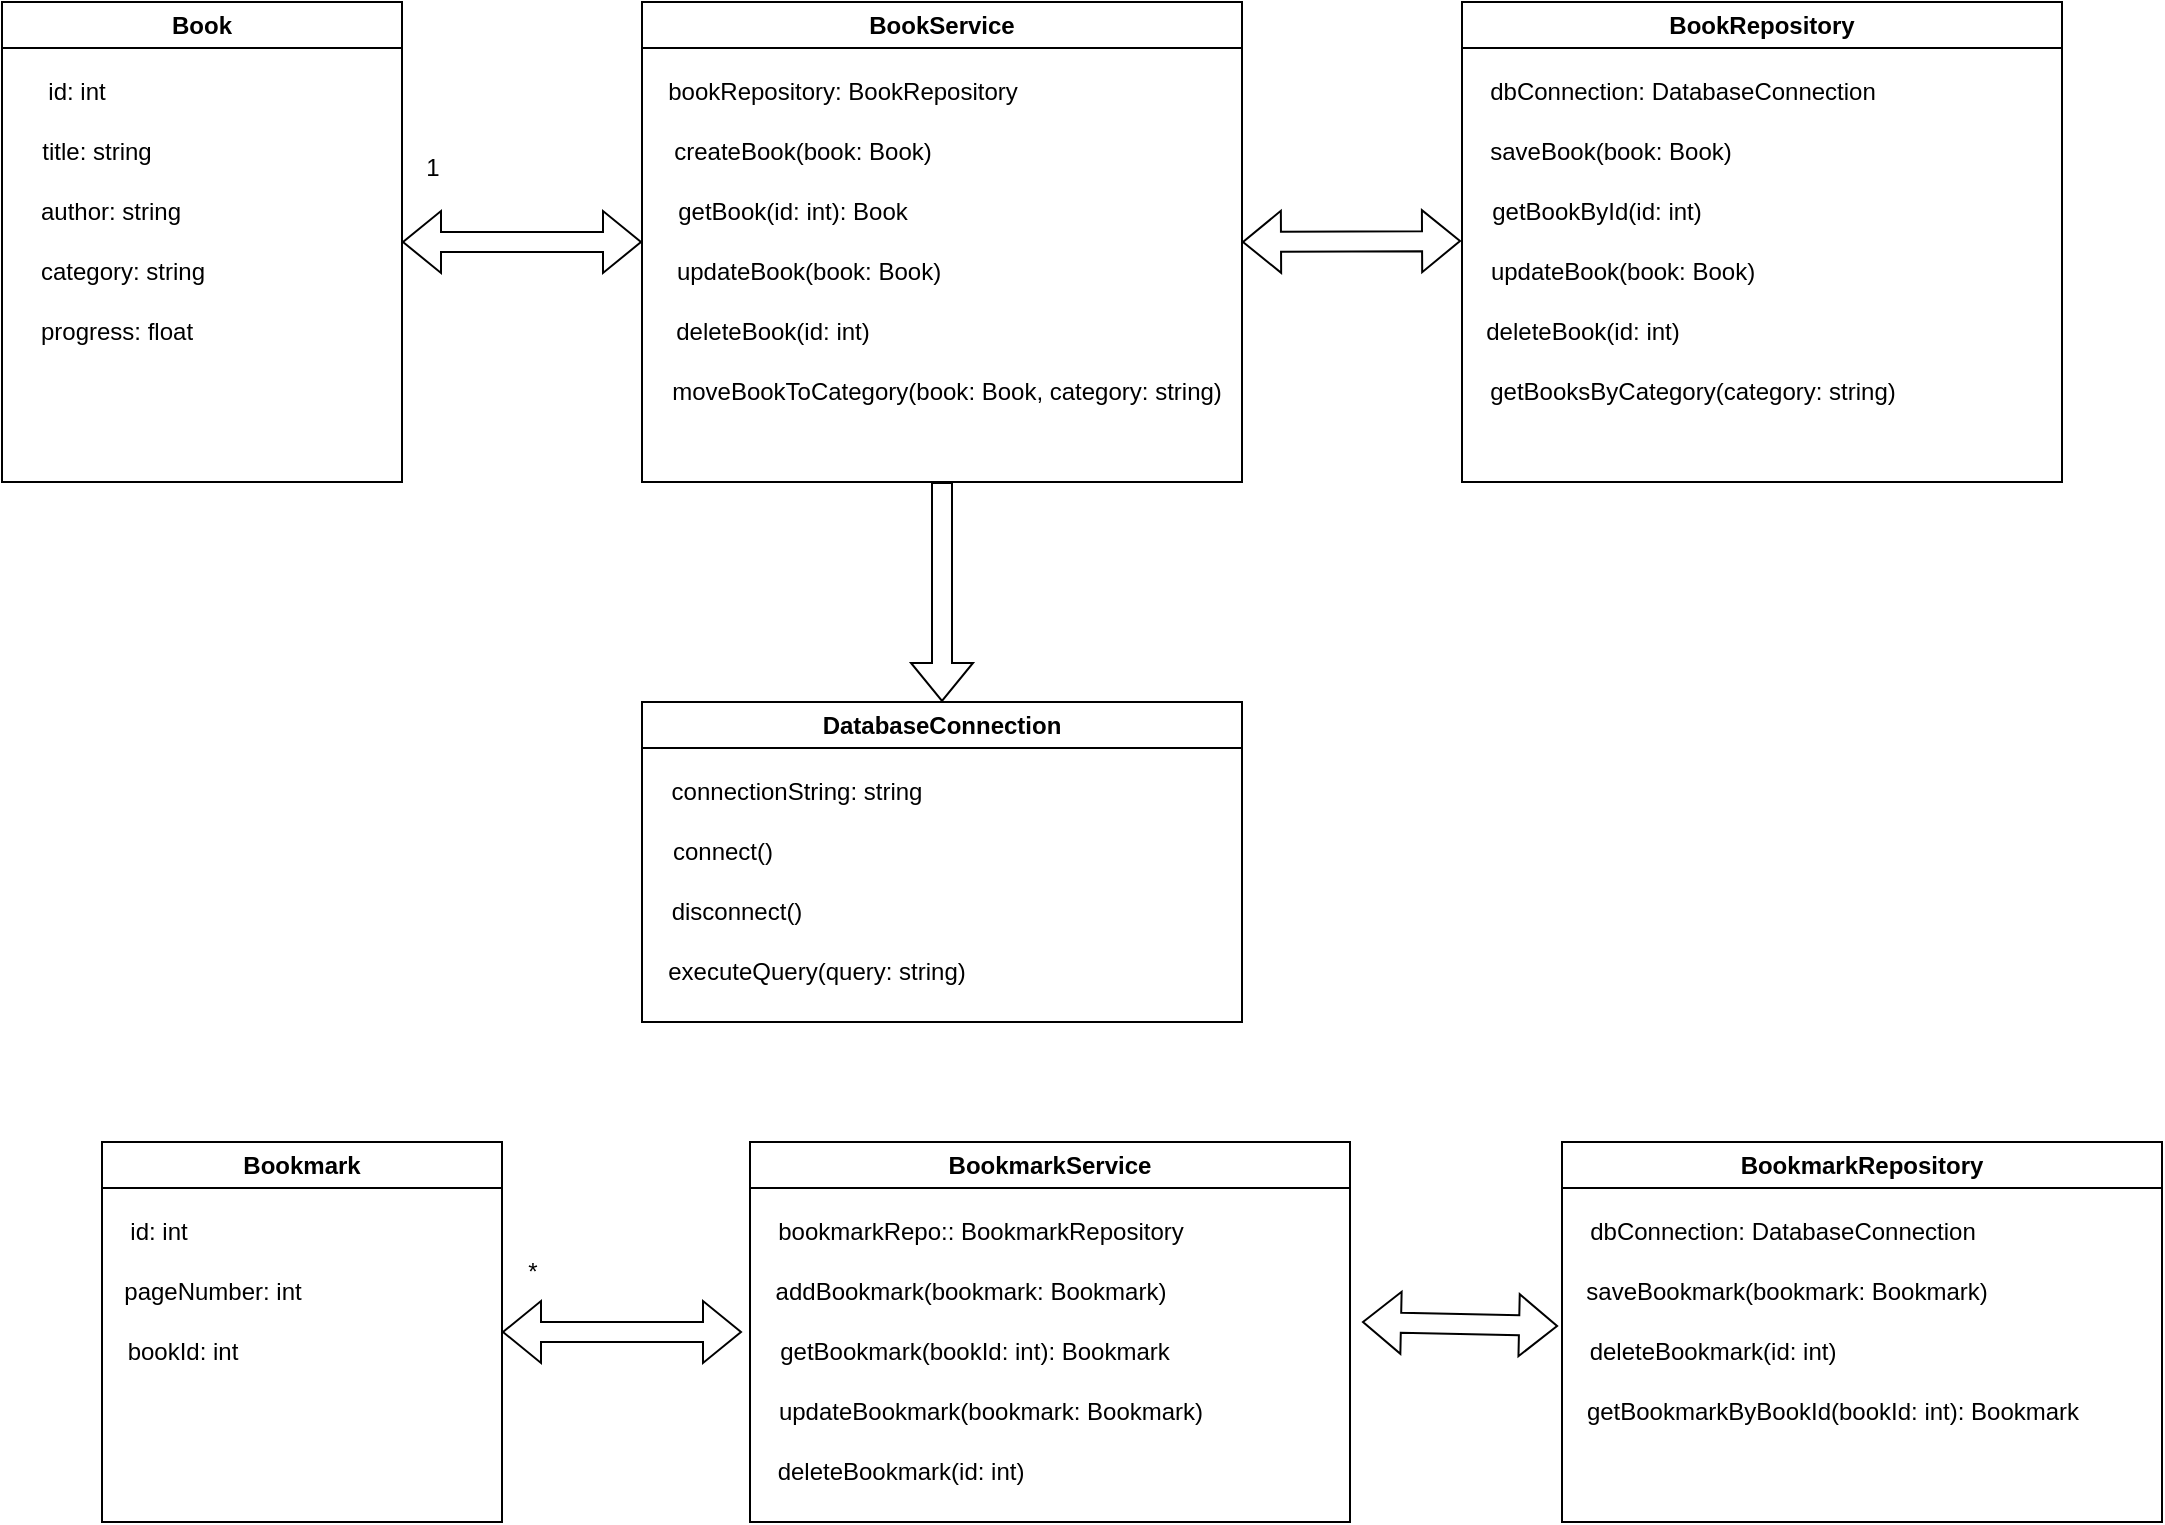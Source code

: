 <mxfile version="24.9.1">
  <diagram name="Страница — 1" id="e5EBfBnEORe2kTyD1cTb">
    <mxGraphModel dx="1426" dy="783" grid="1" gridSize="10" guides="1" tooltips="1" connect="1" arrows="1" fold="1" page="1" pageScale="1" pageWidth="827" pageHeight="1169" math="0" shadow="0">
      <root>
        <mxCell id="0" />
        <mxCell id="1" parent="0" />
        <mxCell id="lNrDT_ejRNbuinoRR7VB-5" value="Book         " style="swimlane;whiteSpace=wrap;html=1;" vertex="1" parent="1">
          <mxGeometry x="40" y="40" width="200" height="240" as="geometry" />
        </mxCell>
        <mxCell id="lNrDT_ejRNbuinoRR7VB-6" value="id: int" style="text;html=1;align=center;verticalAlign=middle;resizable=0;points=[];autosize=1;strokeColor=none;fillColor=none;" vertex="1" parent="lNrDT_ejRNbuinoRR7VB-5">
          <mxGeometry x="12" y="30" width="50" height="30" as="geometry" />
        </mxCell>
        <mxCell id="lNrDT_ejRNbuinoRR7VB-7" value="title: string" style="text;html=1;align=center;verticalAlign=middle;resizable=0;points=[];autosize=1;strokeColor=none;fillColor=none;" vertex="1" parent="lNrDT_ejRNbuinoRR7VB-5">
          <mxGeometry x="7" y="60" width="80" height="30" as="geometry" />
        </mxCell>
        <mxCell id="lNrDT_ejRNbuinoRR7VB-8" value="author: string" style="text;html=1;align=center;verticalAlign=middle;resizable=0;points=[];autosize=1;strokeColor=none;fillColor=none;" vertex="1" parent="lNrDT_ejRNbuinoRR7VB-5">
          <mxGeometry x="9" y="90" width="90" height="30" as="geometry" />
        </mxCell>
        <mxCell id="lNrDT_ejRNbuinoRR7VB-9" value="category: string" style="text;html=1;align=center;verticalAlign=middle;resizable=0;points=[];autosize=1;strokeColor=none;fillColor=none;" vertex="1" parent="lNrDT_ejRNbuinoRR7VB-5">
          <mxGeometry x="5" y="120" width="110" height="30" as="geometry" />
        </mxCell>
        <mxCell id="lNrDT_ejRNbuinoRR7VB-11" value="progress: float" style="text;html=1;align=center;verticalAlign=middle;resizable=0;points=[];autosize=1;strokeColor=none;fillColor=none;" vertex="1" parent="lNrDT_ejRNbuinoRR7VB-5">
          <mxGeometry x="7" y="150" width="100" height="30" as="geometry" />
        </mxCell>
        <mxCell id="lNrDT_ejRNbuinoRR7VB-12" value="BookService" style="swimlane;whiteSpace=wrap;html=1;" vertex="1" parent="1">
          <mxGeometry x="360" y="40" width="300" height="240" as="geometry" />
        </mxCell>
        <mxCell id="lNrDT_ejRNbuinoRR7VB-13" value="bookRepository: BookRepository" style="text;html=1;align=center;verticalAlign=middle;resizable=0;points=[];autosize=1;strokeColor=none;fillColor=none;" vertex="1" parent="lNrDT_ejRNbuinoRR7VB-12">
          <mxGeometry y="30" width="200" height="30" as="geometry" />
        </mxCell>
        <mxCell id="lNrDT_ejRNbuinoRR7VB-14" value="&lt;span class=&quot;hljs-title function_ invoke__&quot;&gt;createBook&lt;/span&gt;(&lt;span class=&quot;hljs-attr&quot;&gt;book&lt;/span&gt;: Book)" style="text;html=1;align=center;verticalAlign=middle;resizable=0;points=[];autosize=1;strokeColor=none;fillColor=none;" vertex="1" parent="lNrDT_ejRNbuinoRR7VB-12">
          <mxGeometry x="5" y="60" width="150" height="30" as="geometry" />
        </mxCell>
        <mxCell id="lNrDT_ejRNbuinoRR7VB-15" value="&lt;span class=&quot;hljs-title function_ invoke__&quot;&gt;getBook&lt;/span&gt;(&lt;span class=&quot;hljs-attr&quot;&gt;id&lt;/span&gt;: &lt;span class=&quot;hljs-keyword&quot;&gt;int&lt;/span&gt;): Book" style="text;html=1;align=center;verticalAlign=middle;resizable=0;points=[];autosize=1;strokeColor=none;fillColor=none;" vertex="1" parent="lNrDT_ejRNbuinoRR7VB-12">
          <mxGeometry x="5" y="90" width="140" height="30" as="geometry" />
        </mxCell>
        <mxCell id="lNrDT_ejRNbuinoRR7VB-16" value="&lt;span class=&quot;hljs-title function_ invoke__&quot;&gt;updateBook&lt;/span&gt;(&lt;span class=&quot;hljs-attr&quot;&gt;book&lt;/span&gt;: Book)" style="text;html=1;align=center;verticalAlign=middle;resizable=0;points=[];autosize=1;strokeColor=none;fillColor=none;" vertex="1" parent="lNrDT_ejRNbuinoRR7VB-12">
          <mxGeometry x="3" y="120" width="160" height="30" as="geometry" />
        </mxCell>
        <mxCell id="lNrDT_ejRNbuinoRR7VB-17" value="&lt;span class=&quot;hljs-title function_ invoke__&quot;&gt;deleteBook&lt;/span&gt;(&lt;span class=&quot;hljs-attr&quot;&gt;id&lt;/span&gt;: &lt;span class=&quot;hljs-keyword&quot;&gt;int&lt;/span&gt;)" style="text;html=1;align=center;verticalAlign=middle;resizable=0;points=[];autosize=1;strokeColor=none;fillColor=none;" vertex="1" parent="lNrDT_ejRNbuinoRR7VB-12">
          <mxGeometry x="5" y="150" width="120" height="30" as="geometry" />
        </mxCell>
        <mxCell id="lNrDT_ejRNbuinoRR7VB-18" value="&lt;span class=&quot;hljs-title function_ invoke__&quot;&gt;moveBookToCategory&lt;/span&gt;(&lt;span class=&quot;hljs-attr&quot;&gt;book&lt;/span&gt;: Book, &lt;span class=&quot;hljs-attr&quot;&gt;category&lt;/span&gt;: &lt;span class=&quot;hljs-keyword&quot;&gt;string&lt;/span&gt;)" style="text;html=1;align=center;verticalAlign=middle;resizable=0;points=[];autosize=1;strokeColor=none;fillColor=none;" vertex="1" parent="lNrDT_ejRNbuinoRR7VB-12">
          <mxGeometry x="2" y="180" width="300" height="30" as="geometry" />
        </mxCell>
        <mxCell id="lNrDT_ejRNbuinoRR7VB-19" value="BookRepository   " style="swimlane;whiteSpace=wrap;html=1;" vertex="1" parent="1">
          <mxGeometry x="770" y="40" width="300" height="240" as="geometry" />
        </mxCell>
        <mxCell id="lNrDT_ejRNbuinoRR7VB-20" value="dbConnection:&amp;nbsp;DatabaseConnection" style="text;html=1;align=center;verticalAlign=middle;resizable=0;points=[];autosize=1;strokeColor=none;fillColor=none;" vertex="1" parent="lNrDT_ejRNbuinoRR7VB-19">
          <mxGeometry y="30" width="220" height="30" as="geometry" />
        </mxCell>
        <mxCell id="lNrDT_ejRNbuinoRR7VB-21" value="&lt;span class=&quot;hljs-title function_ invoke__&quot;&gt;saveBook&lt;/span&gt;(&lt;span class=&quot;hljs-attr&quot;&gt;book&lt;/span&gt;: Book)" style="text;html=1;align=center;verticalAlign=middle;resizable=0;points=[];autosize=1;strokeColor=none;fillColor=none;" vertex="1" parent="lNrDT_ejRNbuinoRR7VB-19">
          <mxGeometry x="4" y="60" width="140" height="30" as="geometry" />
        </mxCell>
        <mxCell id="lNrDT_ejRNbuinoRR7VB-22" value="&lt;span class=&quot;hljs-title function_ invoke__&quot;&gt;getBookById&lt;/span&gt;(&lt;span class=&quot;hljs-attr&quot;&gt;id&lt;/span&gt;: &lt;span class=&quot;hljs-keyword&quot;&gt;int&lt;/span&gt;)" style="text;html=1;align=center;verticalAlign=middle;resizable=0;points=[];autosize=1;strokeColor=none;fillColor=none;" vertex="1" parent="lNrDT_ejRNbuinoRR7VB-19">
          <mxGeometry x="2" y="90" width="130" height="30" as="geometry" />
        </mxCell>
        <mxCell id="lNrDT_ejRNbuinoRR7VB-23" value="&lt;span class=&quot;hljs-title function_ invoke__&quot;&gt;updateBook&lt;/span&gt;(&lt;span class=&quot;hljs-attr&quot;&gt;book&lt;/span&gt;: Book)" style="text;html=1;align=center;verticalAlign=middle;resizable=0;points=[];autosize=1;strokeColor=none;fillColor=none;" vertex="1" parent="lNrDT_ejRNbuinoRR7VB-19">
          <mxGeometry y="120" width="160" height="30" as="geometry" />
        </mxCell>
        <mxCell id="lNrDT_ejRNbuinoRR7VB-24" value="&lt;span class=&quot;hljs-title function_ invoke__&quot;&gt;deleteBook&lt;/span&gt;(&lt;span class=&quot;hljs-attr&quot;&gt;id&lt;/span&gt;: &lt;span class=&quot;hljs-keyword&quot;&gt;int&lt;/span&gt;)" style="text;html=1;align=center;verticalAlign=middle;resizable=0;points=[];autosize=1;strokeColor=none;fillColor=none;" vertex="1" parent="lNrDT_ejRNbuinoRR7VB-19">
          <mxGeometry y="150" width="120" height="30" as="geometry" />
        </mxCell>
        <mxCell id="lNrDT_ejRNbuinoRR7VB-25" value="&lt;span class=&quot;hljs-title function_ invoke__&quot;&gt;getBooksByCategory&lt;/span&gt;(&lt;span class=&quot;hljs-attr&quot;&gt;category&lt;/span&gt;: &lt;span class=&quot;hljs-keyword&quot;&gt;string&lt;/span&gt;)" style="text;html=1;align=center;verticalAlign=middle;resizable=0;points=[];autosize=1;strokeColor=none;fillColor=none;" vertex="1" parent="lNrDT_ejRNbuinoRR7VB-19">
          <mxGeometry y="180" width="230" height="30" as="geometry" />
        </mxCell>
        <mxCell id="lNrDT_ejRNbuinoRR7VB-26" value="DatabaseConnection     " style="swimlane;whiteSpace=wrap;html=1;" vertex="1" parent="1">
          <mxGeometry x="360" y="390" width="300" height="160" as="geometry" />
        </mxCell>
        <mxCell id="lNrDT_ejRNbuinoRR7VB-27" value="connectionString: &lt;span class=&quot;hljs-keyword&quot;&gt;string&lt;/span&gt;" style="text;html=1;align=center;verticalAlign=middle;resizable=0;points=[];autosize=1;strokeColor=none;fillColor=none;" vertex="1" parent="lNrDT_ejRNbuinoRR7VB-26">
          <mxGeometry x="2" y="30" width="150" height="30" as="geometry" />
        </mxCell>
        <mxCell id="lNrDT_ejRNbuinoRR7VB-28" value="&lt;span class=&quot;hljs-title function_ invoke__&quot;&gt;connect&lt;/span&gt;()" style="text;html=1;align=center;verticalAlign=middle;resizable=0;points=[];autosize=1;strokeColor=none;fillColor=none;" vertex="1" parent="lNrDT_ejRNbuinoRR7VB-26">
          <mxGeometry x="5" y="60" width="70" height="30" as="geometry" />
        </mxCell>
        <mxCell id="lNrDT_ejRNbuinoRR7VB-29" value="&lt;span class=&quot;hljs-title function_ invoke__&quot;&gt;disconnect&lt;/span&gt;()" style="text;html=1;align=center;verticalAlign=middle;resizable=0;points=[];autosize=1;strokeColor=none;fillColor=none;" vertex="1" parent="lNrDT_ejRNbuinoRR7VB-26">
          <mxGeometry x="2" y="90" width="90" height="30" as="geometry" />
        </mxCell>
        <mxCell id="lNrDT_ejRNbuinoRR7VB-30" value="&lt;span class=&quot;hljs-title function_ invoke__&quot;&gt;executeQuery&lt;/span&gt;(&lt;span class=&quot;hljs-attr&quot;&gt;query&lt;/span&gt;: &lt;span class=&quot;hljs-keyword&quot;&gt;string&lt;/span&gt;)" style="text;html=1;align=center;verticalAlign=middle;resizable=0;points=[];autosize=1;strokeColor=none;fillColor=none;" vertex="1" parent="lNrDT_ejRNbuinoRR7VB-26">
          <mxGeometry x="2" y="120" width="170" height="30" as="geometry" />
        </mxCell>
        <mxCell id="lNrDT_ejRNbuinoRR7VB-33" value="" style="shape=flexArrow;endArrow=classic;startArrow=classic;html=1;rounded=0;exitX=1;exitY=0.5;exitDx=0;exitDy=0;entryX=0;entryY=0.5;entryDx=0;entryDy=0;" edge="1" parent="1" source="lNrDT_ejRNbuinoRR7VB-5" target="lNrDT_ejRNbuinoRR7VB-12">
          <mxGeometry width="100" height="100" relative="1" as="geometry">
            <mxPoint x="570" y="390" as="sourcePoint" />
            <mxPoint x="670" y="290" as="targetPoint" />
          </mxGeometry>
        </mxCell>
        <mxCell id="lNrDT_ejRNbuinoRR7VB-34" value="" style="shape=flexArrow;endArrow=classic;startArrow=classic;html=1;rounded=0;exitX=1;exitY=0.5;exitDx=0;exitDy=0;entryX=-0.003;entryY=-0.017;entryDx=0;entryDy=0;entryPerimeter=0;" edge="1" parent="1" source="lNrDT_ejRNbuinoRR7VB-12" target="lNrDT_ejRNbuinoRR7VB-23">
          <mxGeometry width="100" height="100" relative="1" as="geometry">
            <mxPoint x="680" y="170" as="sourcePoint" />
            <mxPoint x="760" y="160" as="targetPoint" />
          </mxGeometry>
        </mxCell>
        <mxCell id="lNrDT_ejRNbuinoRR7VB-35" value="" style="shape=flexArrow;endArrow=classic;html=1;rounded=0;entryX=0.5;entryY=0;entryDx=0;entryDy=0;exitX=0.5;exitY=1;exitDx=0;exitDy=0;" edge="1" parent="1" source="lNrDT_ejRNbuinoRR7VB-12" target="lNrDT_ejRNbuinoRR7VB-26">
          <mxGeometry width="50" height="50" relative="1" as="geometry">
            <mxPoint x="590" y="360" as="sourcePoint" />
            <mxPoint x="640" y="310" as="targetPoint" />
          </mxGeometry>
        </mxCell>
        <mxCell id="lNrDT_ejRNbuinoRR7VB-36" value="Bookmark" style="swimlane;whiteSpace=wrap;html=1;" vertex="1" parent="1">
          <mxGeometry x="90" y="610" width="200" height="190" as="geometry" />
        </mxCell>
        <mxCell id="lNrDT_ejRNbuinoRR7VB-37" value="id: int" style="text;html=1;align=center;verticalAlign=middle;resizable=0;points=[];autosize=1;strokeColor=none;fillColor=none;" vertex="1" parent="lNrDT_ejRNbuinoRR7VB-36">
          <mxGeometry x="3" y="30" width="50" height="30" as="geometry" />
        </mxCell>
        <mxCell id="lNrDT_ejRNbuinoRR7VB-38" value="pageNumber: int" style="text;html=1;align=center;verticalAlign=middle;resizable=0;points=[];autosize=1;strokeColor=none;fillColor=none;" vertex="1" parent="lNrDT_ejRNbuinoRR7VB-36">
          <mxGeometry y="60" width="110" height="30" as="geometry" />
        </mxCell>
        <mxCell id="lNrDT_ejRNbuinoRR7VB-39" value="bookId: int" style="text;html=1;align=center;verticalAlign=middle;resizable=0;points=[];autosize=1;strokeColor=none;fillColor=none;" vertex="1" parent="lNrDT_ejRNbuinoRR7VB-36">
          <mxGeometry y="90" width="80" height="30" as="geometry" />
        </mxCell>
        <mxCell id="lNrDT_ejRNbuinoRR7VB-41" value="Bookmark&lt;span style=&quot;background-color: initial;&quot;&gt;Repository&lt;/span&gt;" style="swimlane;whiteSpace=wrap;html=1;" vertex="1" parent="1">
          <mxGeometry x="820" y="610" width="300" height="190" as="geometry" />
        </mxCell>
        <mxCell id="lNrDT_ejRNbuinoRR7VB-42" value="dbConnection:&amp;nbsp;DatabaseConnection" style="text;html=1;align=center;verticalAlign=middle;resizable=0;points=[];autosize=1;strokeColor=none;fillColor=none;" vertex="1" parent="lNrDT_ejRNbuinoRR7VB-41">
          <mxGeometry y="30" width="220" height="30" as="geometry" />
        </mxCell>
        <mxCell id="lNrDT_ejRNbuinoRR7VB-43" value="saveBookmark(bookmark: Bookmark)" style="text;html=1;align=center;verticalAlign=middle;resizable=0;points=[];autosize=1;strokeColor=none;fillColor=none;" vertex="1" parent="lNrDT_ejRNbuinoRR7VB-41">
          <mxGeometry x="2" y="60" width="220" height="30" as="geometry" />
        </mxCell>
        <mxCell id="lNrDT_ejRNbuinoRR7VB-44" value="getBookmarkByBookId(bookId: int): Bookmark" style="text;html=1;align=center;verticalAlign=middle;resizable=0;points=[];autosize=1;strokeColor=none;fillColor=none;" vertex="1" parent="lNrDT_ejRNbuinoRR7VB-41">
          <mxGeometry y="120" width="270" height="30" as="geometry" />
        </mxCell>
        <mxCell id="lNrDT_ejRNbuinoRR7VB-45" value="deleteBookmark(id: int)" style="text;html=1;align=center;verticalAlign=middle;resizable=0;points=[];autosize=1;strokeColor=none;fillColor=none;" vertex="1" parent="lNrDT_ejRNbuinoRR7VB-41">
          <mxGeometry y="90" width="150" height="30" as="geometry" />
        </mxCell>
        <mxCell id="lNrDT_ejRNbuinoRR7VB-48" value="BookmarkService" style="swimlane;whiteSpace=wrap;html=1;" vertex="1" parent="1">
          <mxGeometry x="414" y="610" width="300" height="190" as="geometry" />
        </mxCell>
        <mxCell id="lNrDT_ejRNbuinoRR7VB-49" value="bookmarkRepo:: BookmarkRepository" style="text;html=1;align=center;verticalAlign=middle;resizable=0;points=[];autosize=1;strokeColor=none;fillColor=none;" vertex="1" parent="lNrDT_ejRNbuinoRR7VB-48">
          <mxGeometry y="30" width="230" height="30" as="geometry" />
        </mxCell>
        <mxCell id="lNrDT_ejRNbuinoRR7VB-50" value="addBookmark(bookmark: Bookmark)" style="text;html=1;align=center;verticalAlign=middle;resizable=0;points=[];autosize=1;strokeColor=none;fillColor=none;" vertex="1" parent="lNrDT_ejRNbuinoRR7VB-48">
          <mxGeometry y="60" width="220" height="30" as="geometry" />
        </mxCell>
        <mxCell id="lNrDT_ejRNbuinoRR7VB-51" value="getBookmark(bookId: int): Bookmark" style="text;html=1;align=center;verticalAlign=middle;resizable=0;points=[];autosize=1;strokeColor=none;fillColor=none;" vertex="1" parent="lNrDT_ejRNbuinoRR7VB-48">
          <mxGeometry x="2" y="90" width="220" height="30" as="geometry" />
        </mxCell>
        <mxCell id="lNrDT_ejRNbuinoRR7VB-52" value="updateBookmark(bookmark: Bookmark)" style="text;html=1;align=center;verticalAlign=middle;resizable=0;points=[];autosize=1;strokeColor=none;fillColor=none;" vertex="1" parent="lNrDT_ejRNbuinoRR7VB-48">
          <mxGeometry y="120" width="240" height="30" as="geometry" />
        </mxCell>
        <mxCell id="lNrDT_ejRNbuinoRR7VB-53" value="deleteBookmark(id: int)" style="text;html=1;align=center;verticalAlign=middle;resizable=0;points=[];autosize=1;strokeColor=none;fillColor=none;" vertex="1" parent="lNrDT_ejRNbuinoRR7VB-48">
          <mxGeometry y="150" width="150" height="30" as="geometry" />
        </mxCell>
        <mxCell id="lNrDT_ejRNbuinoRR7VB-57" value="" style="shape=flexArrow;endArrow=classic;startArrow=classic;html=1;rounded=0;exitX=1;exitY=0.5;exitDx=0;exitDy=0;" edge="1" parent="1" source="lNrDT_ejRNbuinoRR7VB-36">
          <mxGeometry width="100" height="100" relative="1" as="geometry">
            <mxPoint x="610" y="650" as="sourcePoint" />
            <mxPoint x="410" y="705" as="targetPoint" />
          </mxGeometry>
        </mxCell>
        <mxCell id="lNrDT_ejRNbuinoRR7VB-58" value="" style="shape=flexArrow;endArrow=classic;startArrow=classic;html=1;rounded=0;exitX=-0.013;exitY=0.067;exitDx=0;exitDy=0;exitPerimeter=0;" edge="1" parent="1" source="lNrDT_ejRNbuinoRR7VB-45">
          <mxGeometry width="100" height="100" relative="1" as="geometry">
            <mxPoint x="800" y="710" as="sourcePoint" />
            <mxPoint x="720" y="700" as="targetPoint" />
          </mxGeometry>
        </mxCell>
        <mxCell id="lNrDT_ejRNbuinoRR7VB-59" value="1" style="text;html=1;align=center;verticalAlign=middle;resizable=0;points=[];autosize=1;strokeColor=none;fillColor=none;" vertex="1" parent="1">
          <mxGeometry x="240" y="108" width="30" height="30" as="geometry" />
        </mxCell>
        <mxCell id="lNrDT_ejRNbuinoRR7VB-60" value="*" style="text;html=1;align=center;verticalAlign=middle;resizable=0;points=[];autosize=1;strokeColor=none;fillColor=none;" vertex="1" parent="1">
          <mxGeometry x="290" y="660" width="30" height="30" as="geometry" />
        </mxCell>
      </root>
    </mxGraphModel>
  </diagram>
</mxfile>

